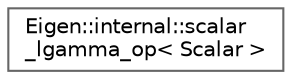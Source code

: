 digraph "类继承关系图"
{
 // LATEX_PDF_SIZE
  bgcolor="transparent";
  edge [fontname=Helvetica,fontsize=10,labelfontname=Helvetica,labelfontsize=10];
  node [fontname=Helvetica,fontsize=10,shape=box,height=0.2,width=0.4];
  rankdir="LR";
  Node0 [id="Node000000",label="Eigen::internal::scalar\l_lgamma_op\< Scalar \>",height=0.2,width=0.4,color="grey40", fillcolor="white", style="filled",URL="$struct_eigen_1_1internal_1_1scalar__lgamma__op.html",tooltip=" "];
}
